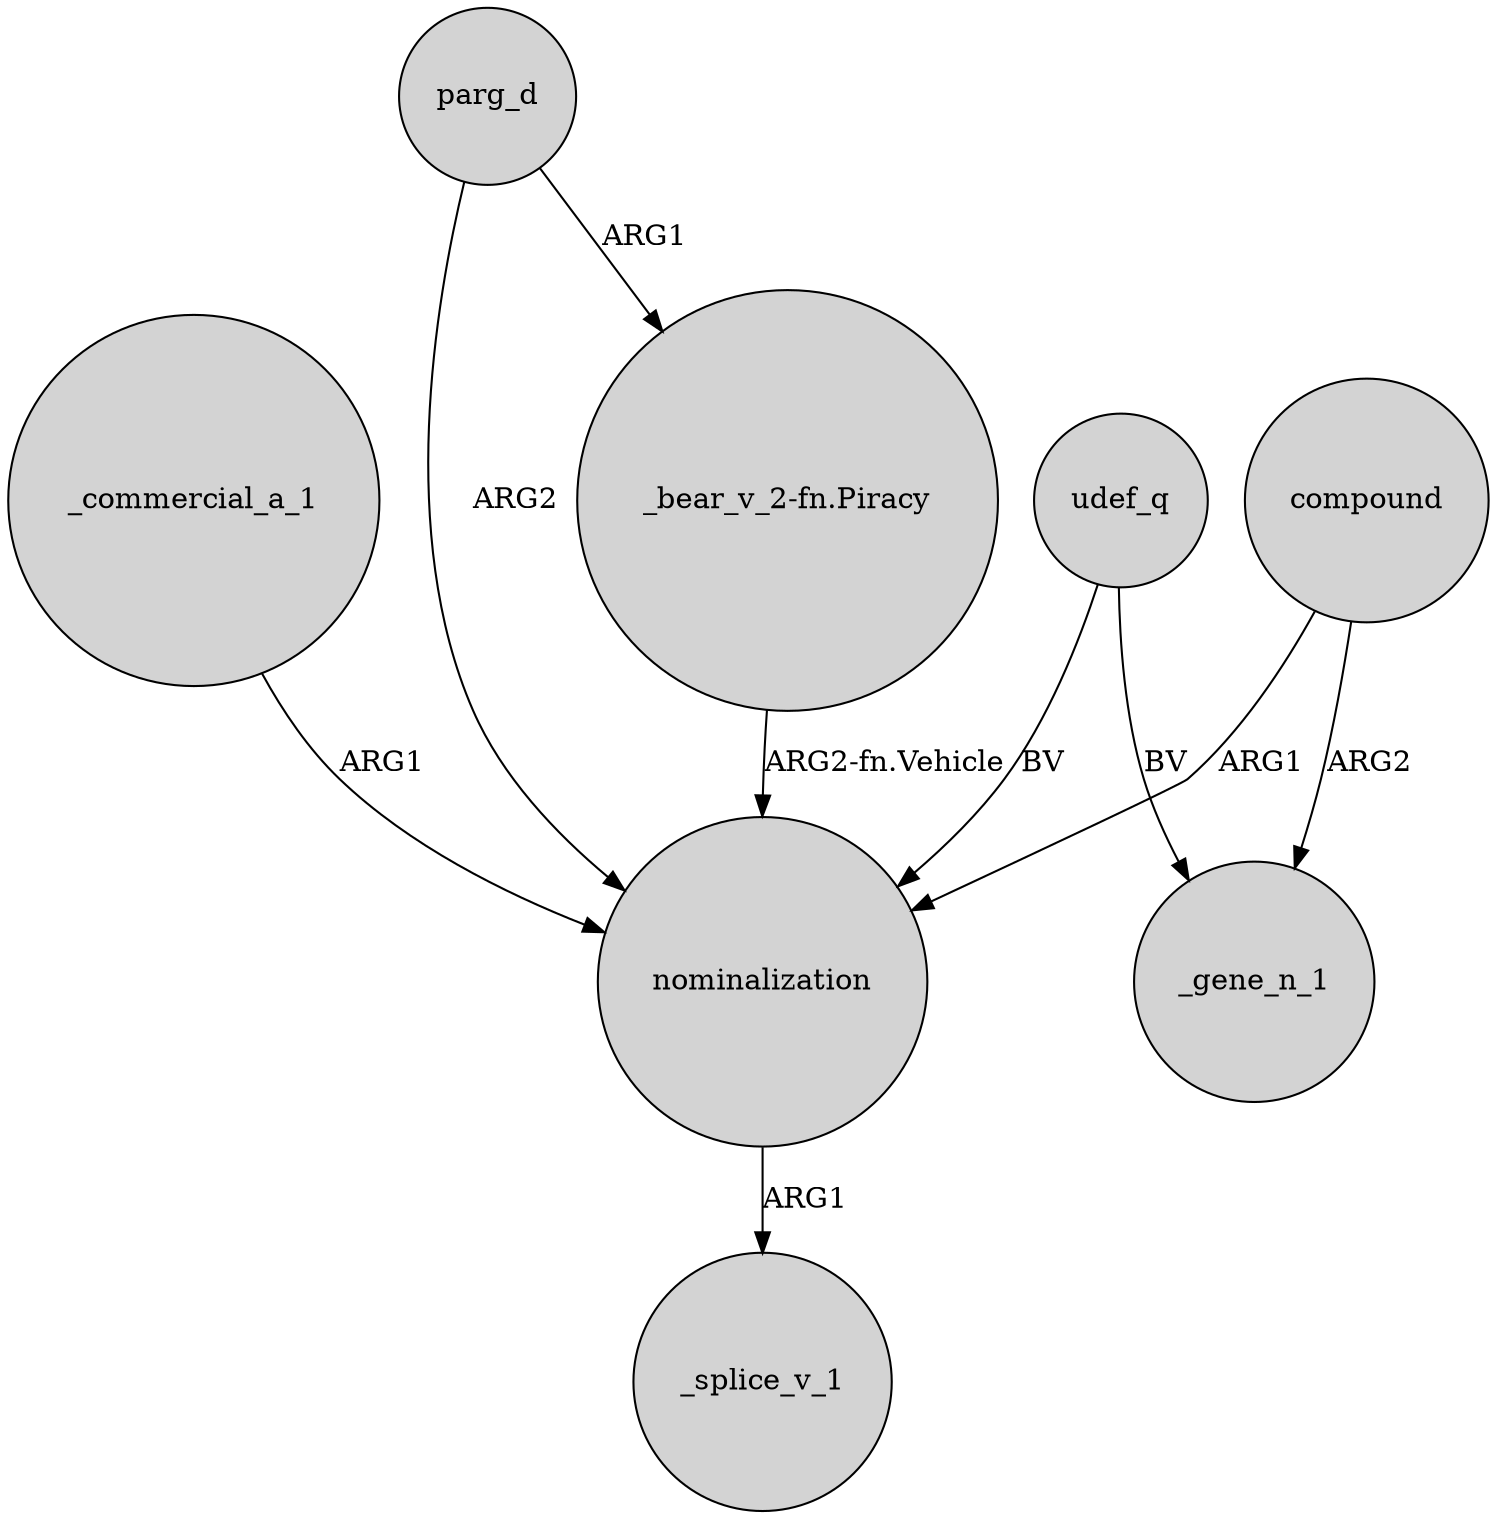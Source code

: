 digraph {
	node [shape=circle style=filled]
	_commercial_a_1 -> nominalization [label=ARG1]
	compound -> _gene_n_1 [label=ARG2]
	nominalization -> _splice_v_1 [label=ARG1]
	parg_d -> "_bear_v_2-fn.Piracy" [label=ARG1]
	"_bear_v_2-fn.Piracy" -> nominalization [label="ARG2-fn.Vehicle"]
	udef_q -> nominalization [label=BV]
	compound -> nominalization [label=ARG1]
	udef_q -> _gene_n_1 [label=BV]
	parg_d -> nominalization [label=ARG2]
}
